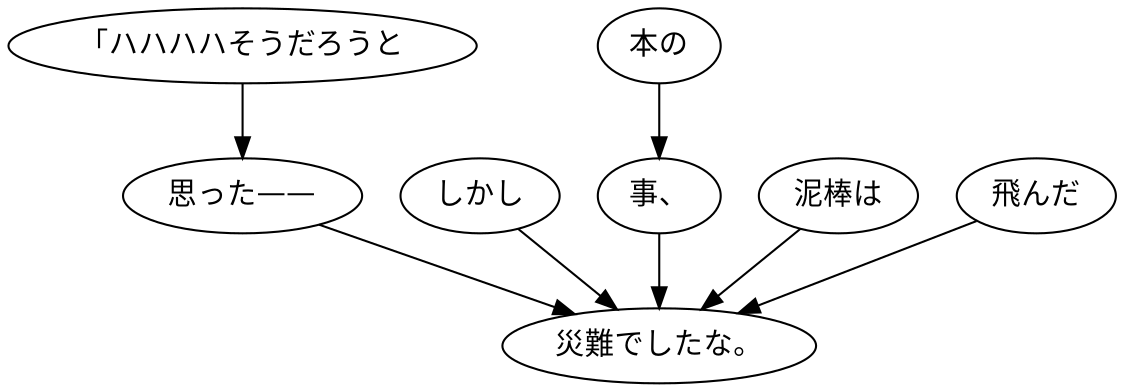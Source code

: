 digraph graph3053 {
	node0 [label="「ハハハハそうだろうと"];
	node1 [label="思った——"];
	node2 [label="しかし"];
	node3 [label="本の"];
	node4 [label="事、"];
	node5 [label="泥棒は"];
	node6 [label="飛んだ"];
	node7 [label="災難でしたな。"];
	node0 -> node1;
	node1 -> node7;
	node2 -> node7;
	node3 -> node4;
	node4 -> node7;
	node5 -> node7;
	node6 -> node7;
}
